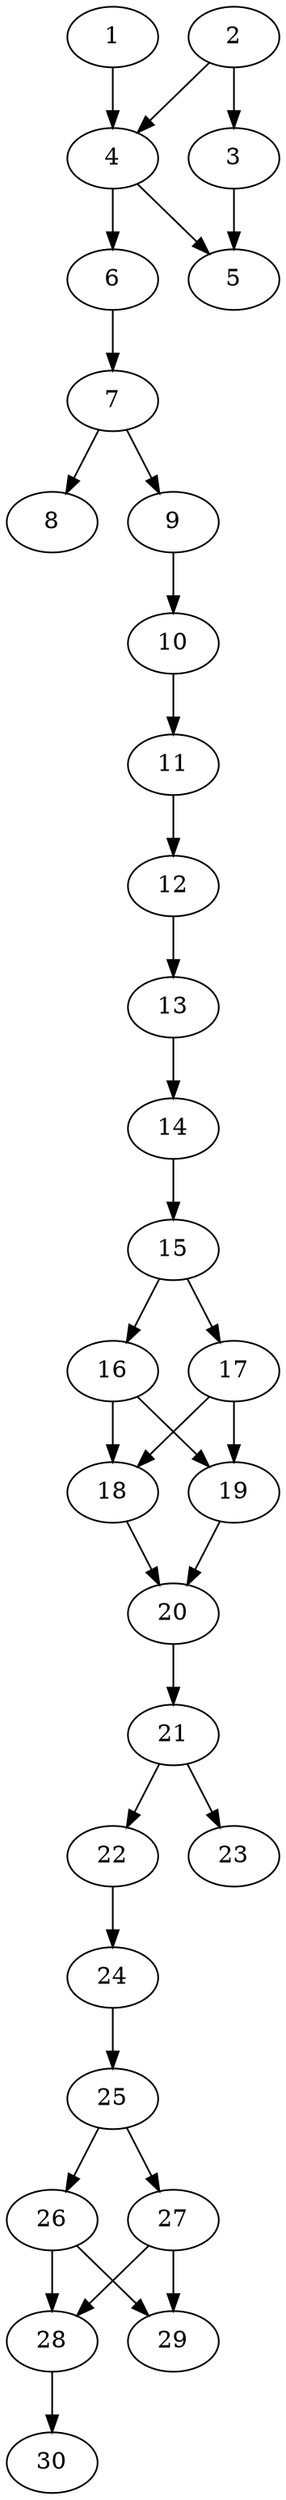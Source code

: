 // DAG automatically generated by daggen at Thu Oct  3 14:04:18 2019
// ./daggen --dot -n 30 --ccr 0.3 --fat 0.3 --regular 0.5 --density 0.6 --mindata 5242880 --maxdata 52428800 
digraph G {
  1 [size="139946667", alpha="0.18", expect_size="41984000"] 
  1 -> 4 [size ="41984000"]
  2 [size="65358507", alpha="0.01", expect_size="19607552"] 
  2 -> 3 [size ="19607552"]
  2 -> 4 [size ="19607552"]
  3 [size="59924480", alpha="0.01", expect_size="17977344"] 
  3 -> 5 [size ="17977344"]
  4 [size="113797120", alpha="0.12", expect_size="34139136"] 
  4 -> 5 [size ="34139136"]
  4 -> 6 [size ="34139136"]
  5 [size="106236587", alpha="0.10", expect_size="31870976"] 
  6 [size="132809387", alpha="0.14", expect_size="39842816"] 
  6 -> 7 [size ="39842816"]
  7 [size="135253333", alpha="0.18", expect_size="40576000"] 
  7 -> 8 [size ="40576000"]
  7 -> 9 [size ="40576000"]
  8 [size="69898240", alpha="0.04", expect_size="20969472"] 
  9 [size="131399680", alpha="0.14", expect_size="39419904"] 
  9 -> 10 [size ="39419904"]
  10 [size="157446827", alpha="0.09", expect_size="47234048"] 
  10 -> 11 [size ="47234048"]
  11 [size="174257493", alpha="0.12", expect_size="52277248"] 
  11 -> 12 [size ="52277248"]
  12 [size="160064853", alpha="0.04", expect_size="48019456"] 
  12 -> 13 [size ="48019456"]
  13 [size="167430827", alpha="0.02", expect_size="50229248"] 
  13 -> 14 [size ="50229248"]
  14 [size="18186240", alpha="0.16", expect_size="5455872"] 
  14 -> 15 [size ="5455872"]
  15 [size="114247680", alpha="0.16", expect_size="34274304"] 
  15 -> 16 [size ="34274304"]
  15 -> 17 [size ="34274304"]
  16 [size="33563307", alpha="0.00", expect_size="10068992"] 
  16 -> 18 [size ="10068992"]
  16 -> 19 [size ="10068992"]
  17 [size="140619093", alpha="0.12", expect_size="42185728"] 
  17 -> 18 [size ="42185728"]
  17 -> 19 [size ="42185728"]
  18 [size="125272747", alpha="0.14", expect_size="37581824"] 
  18 -> 20 [size ="37581824"]
  19 [size="156801707", alpha="0.12", expect_size="47040512"] 
  19 -> 20 [size ="47040512"]
  20 [size="109684053", alpha="0.08", expect_size="32905216"] 
  20 -> 21 [size ="32905216"]
  21 [size="22975147", alpha="0.01", expect_size="6892544"] 
  21 -> 22 [size ="6892544"]
  21 -> 23 [size ="6892544"]
  22 [size="118316373", alpha="0.19", expect_size="35494912"] 
  22 -> 24 [size ="35494912"]
  23 [size="146500267", alpha="0.03", expect_size="43950080"] 
  24 [size="159371947", alpha="0.19", expect_size="47811584"] 
  24 -> 25 [size ="47811584"]
  25 [size="128945493", alpha="0.06", expect_size="38683648"] 
  25 -> 26 [size ="38683648"]
  25 -> 27 [size ="38683648"]
  26 [size="99307520", alpha="0.08", expect_size="29792256"] 
  26 -> 28 [size ="29792256"]
  26 -> 29 [size ="29792256"]
  27 [size="100594347", alpha="0.05", expect_size="30178304"] 
  27 -> 28 [size ="30178304"]
  27 -> 29 [size ="30178304"]
  28 [size="34600960", alpha="0.09", expect_size="10380288"] 
  28 -> 30 [size ="10380288"]
  29 [size="147411627", alpha="0.07", expect_size="44223488"] 
  30 [size="81093973", alpha="0.03", expect_size="24328192"] 
}
